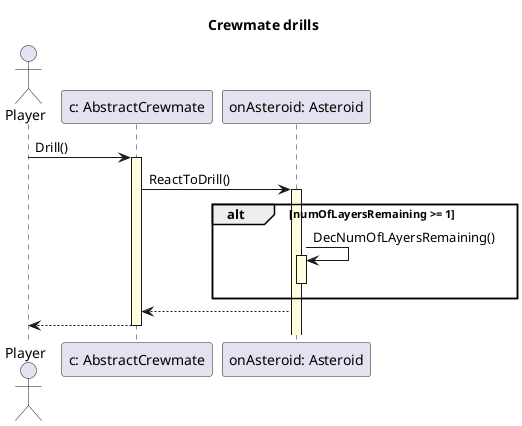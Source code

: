 @startuml Settler Drills

title Crewmate drills

skinparam SequenceLifeLineBackgroundColor LightYellow

actor Player as player

participant "c: AbstractCrewmate" as s
participant "onAsteroid: Asteroid" as a


player -> s ++ : Drill()

    s -> a ++ : ReactToDrill()

        alt numOfLayersRemaining >= 1 

            a -> a ++ : DecNumOfLAyersRemaining()
            deactivate a

        end 

    a --> s

s --> player --

@enduml